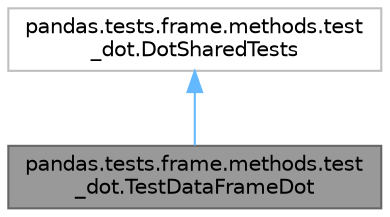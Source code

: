 digraph "pandas.tests.frame.methods.test_dot.TestDataFrameDot"
{
 // LATEX_PDF_SIZE
  bgcolor="transparent";
  edge [fontname=Helvetica,fontsize=10,labelfontname=Helvetica,labelfontsize=10];
  node [fontname=Helvetica,fontsize=10,shape=box,height=0.2,width=0.4];
  Node1 [id="Node000001",label="pandas.tests.frame.methods.test\l_dot.TestDataFrameDot",height=0.2,width=0.4,color="gray40", fillcolor="grey60", style="filled", fontcolor="black",tooltip=" "];
  Node2 -> Node1 [id="edge1_Node000001_Node000002",dir="back",color="steelblue1",style="solid",tooltip=" "];
  Node2 [id="Node000002",label="pandas.tests.frame.methods.test\l_dot.DotSharedTests",height=0.2,width=0.4,color="grey75", fillcolor="white", style="filled",URL="$df/d99/classpandas_1_1tests_1_1frame_1_1methods_1_1test__dot_1_1DotSharedTests.html",tooltip=" "];
}
